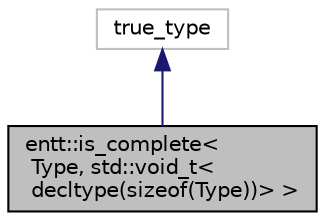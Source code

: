digraph "entt::is_complete&lt; Type, std::void_t&lt; decltype(sizeof(Type))&gt; &gt;"
{
 // LATEX_PDF_SIZE
  edge [fontname="Helvetica",fontsize="10",labelfontname="Helvetica",labelfontsize="10"];
  node [fontname="Helvetica",fontsize="10",shape=record];
  Node1 [label="entt::is_complete\<\l Type, std::void_t\<\l decltype(sizeof(Type))\> \>",height=0.2,width=0.4,color="black", fillcolor="grey75", style="filled", fontcolor="black",tooltip="Provides the member constant value to true if a given type is complete, false otherwise."];
  Node2 -> Node1 [dir="back",color="midnightblue",fontsize="10",style="solid",fontname="Helvetica"];
  Node2 [label="true_type",height=0.2,width=0.4,color="grey75", fillcolor="white", style="filled",tooltip=" "];
}
